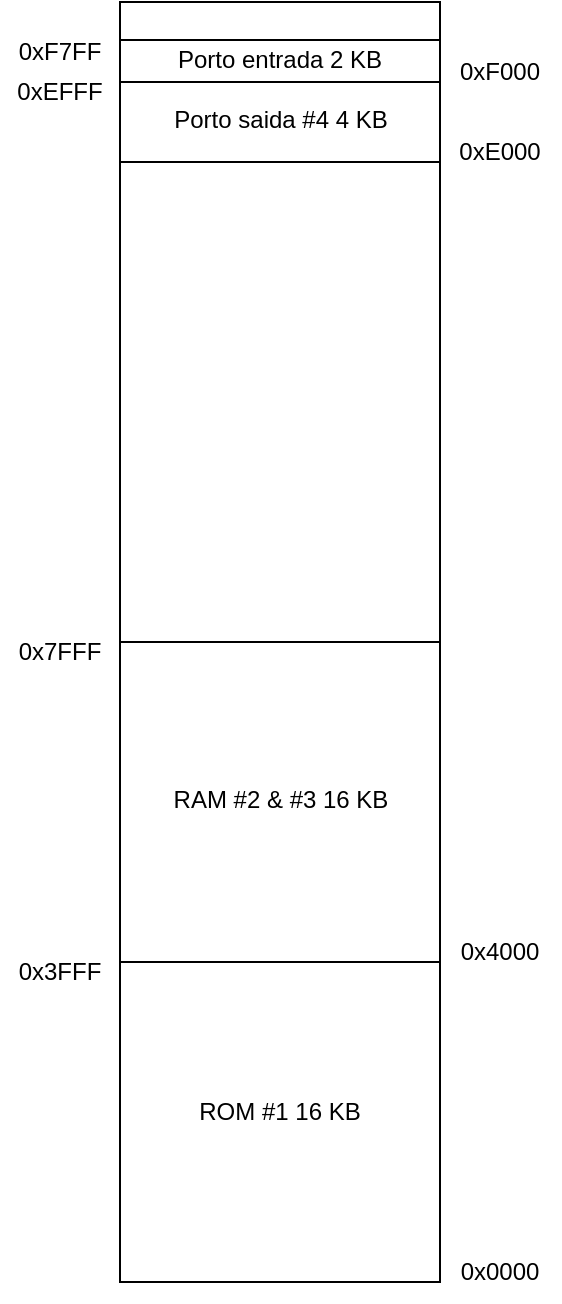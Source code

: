 <mxfile version="21.2.3" type="device">
  <diagram name="Page-1" id="iZ76pAql7kIg5Aoa3DtY">
    <mxGraphModel dx="1035" dy="700" grid="0" gridSize="10" guides="1" tooltips="1" connect="1" arrows="1" fold="1" page="1" pageScale="1" pageWidth="827" pageHeight="1169" math="0" shadow="0">
      <root>
        <mxCell id="0" />
        <mxCell id="1" parent="0" />
        <mxCell id="GYqcjaQNBNezySwSDiw_-1" value="" style="rounded=0;whiteSpace=wrap;html=1;" vertex="1" parent="1">
          <mxGeometry x="320" y="80" width="160" height="640" as="geometry" />
        </mxCell>
        <mxCell id="GYqcjaQNBNezySwSDiw_-2" value="0x0000" style="text;html=1;strokeColor=none;fillColor=none;align=center;verticalAlign=middle;whiteSpace=wrap;rounded=0;" vertex="1" parent="1">
          <mxGeometry x="480" y="700" width="60" height="30" as="geometry" />
        </mxCell>
        <mxCell id="GYqcjaQNBNezySwSDiw_-3" value="" style="endArrow=none;html=1;rounded=0;exitX=1;exitY=0.75;exitDx=0;exitDy=0;entryX=0;entryY=0.75;entryDx=0;entryDy=0;" edge="1" parent="1" source="GYqcjaQNBNezySwSDiw_-1" target="GYqcjaQNBNezySwSDiw_-1">
          <mxGeometry width="50" height="50" relative="1" as="geometry">
            <mxPoint x="460" y="490" as="sourcePoint" />
            <mxPoint x="510" y="440" as="targetPoint" />
          </mxGeometry>
        </mxCell>
        <mxCell id="GYqcjaQNBNezySwSDiw_-4" value="ROM #1 16 KB" style="text;html=1;strokeColor=none;fillColor=none;align=center;verticalAlign=middle;whiteSpace=wrap;rounded=0;" vertex="1" parent="1">
          <mxGeometry x="355" y="620" width="90" height="30" as="geometry" />
        </mxCell>
        <mxCell id="GYqcjaQNBNezySwSDiw_-5" value="0x3FFF" style="text;html=1;strokeColor=none;fillColor=none;align=center;verticalAlign=middle;whiteSpace=wrap;rounded=0;" vertex="1" parent="1">
          <mxGeometry x="260" y="550" width="60" height="30" as="geometry" />
        </mxCell>
        <mxCell id="GYqcjaQNBNezySwSDiw_-8" value="" style="endArrow=none;html=1;rounded=0;entryX=1;entryY=0.5;entryDx=0;entryDy=0;exitX=0;exitY=0.5;exitDx=0;exitDy=0;" edge="1" parent="1" source="GYqcjaQNBNezySwSDiw_-1" target="GYqcjaQNBNezySwSDiw_-1">
          <mxGeometry width="50" height="50" relative="1" as="geometry">
            <mxPoint x="460" y="490" as="sourcePoint" />
            <mxPoint x="510" y="440" as="targetPoint" />
          </mxGeometry>
        </mxCell>
        <mxCell id="GYqcjaQNBNezySwSDiw_-9" value="RAM #2 &amp;amp; #3 16 KB" style="text;html=1;strokeColor=none;fillColor=none;align=center;verticalAlign=middle;whiteSpace=wrap;rounded=0;" vertex="1" parent="1">
          <mxGeometry x="342.5" y="464" width="115" height="30" as="geometry" />
        </mxCell>
        <mxCell id="GYqcjaQNBNezySwSDiw_-10" value="0x4000" style="text;html=1;strokeColor=none;fillColor=none;align=center;verticalAlign=middle;whiteSpace=wrap;rounded=0;" vertex="1" parent="1">
          <mxGeometry x="480" y="540" width="60" height="30" as="geometry" />
        </mxCell>
        <mxCell id="GYqcjaQNBNezySwSDiw_-11" value="0x7FFF" style="text;html=1;strokeColor=none;fillColor=none;align=center;verticalAlign=middle;whiteSpace=wrap;rounded=0;" vertex="1" parent="1">
          <mxGeometry x="260" y="390" width="60" height="30" as="geometry" />
        </mxCell>
        <mxCell id="GYqcjaQNBNezySwSDiw_-12" value="" style="endArrow=none;html=1;rounded=0;" edge="1" parent="1">
          <mxGeometry width="50" height="50" relative="1" as="geometry">
            <mxPoint x="320" y="120" as="sourcePoint" />
            <mxPoint x="480" y="120" as="targetPoint" />
          </mxGeometry>
        </mxCell>
        <mxCell id="GYqcjaQNBNezySwSDiw_-13" value="Porto entrada 2 KB" style="text;html=1;strokeColor=none;fillColor=none;align=center;verticalAlign=middle;whiteSpace=wrap;rounded=0;" vertex="1" parent="1">
          <mxGeometry x="340" y="94" width="120" height="30" as="geometry" />
        </mxCell>
        <mxCell id="GYqcjaQNBNezySwSDiw_-14" value="0xF000" style="text;html=1;strokeColor=none;fillColor=none;align=center;verticalAlign=middle;whiteSpace=wrap;rounded=0;" vertex="1" parent="1">
          <mxGeometry x="480" y="100" width="60" height="30" as="geometry" />
        </mxCell>
        <mxCell id="GYqcjaQNBNezySwSDiw_-15" value="" style="endArrow=none;html=1;rounded=0;" edge="1" parent="1">
          <mxGeometry width="50" height="50" relative="1" as="geometry">
            <mxPoint x="320" y="99" as="sourcePoint" />
            <mxPoint x="480" y="99" as="targetPoint" />
          </mxGeometry>
        </mxCell>
        <mxCell id="GYqcjaQNBNezySwSDiw_-16" value="0xF7FF" style="text;html=1;strokeColor=none;fillColor=none;align=center;verticalAlign=middle;whiteSpace=wrap;rounded=0;" vertex="1" parent="1">
          <mxGeometry x="260" y="90" width="60" height="30" as="geometry" />
        </mxCell>
        <mxCell id="GYqcjaQNBNezySwSDiw_-20" value="" style="endArrow=none;html=1;rounded=0;" edge="1" parent="1">
          <mxGeometry width="50" height="50" relative="1" as="geometry">
            <mxPoint x="320" y="160" as="sourcePoint" />
            <mxPoint x="480" y="160" as="targetPoint" />
          </mxGeometry>
        </mxCell>
        <mxCell id="GYqcjaQNBNezySwSDiw_-21" value="Porto saida #4 4 KB" style="text;html=1;strokeColor=none;fillColor=none;align=center;verticalAlign=middle;whiteSpace=wrap;rounded=0;" vertex="1" parent="1">
          <mxGeometry x="342.5" y="124" width="115" height="30" as="geometry" />
        </mxCell>
        <mxCell id="GYqcjaQNBNezySwSDiw_-22" value="0xE000" style="text;html=1;strokeColor=none;fillColor=none;align=center;verticalAlign=middle;whiteSpace=wrap;rounded=0;" vertex="1" parent="1">
          <mxGeometry x="480" y="140" width="60" height="30" as="geometry" />
        </mxCell>
        <mxCell id="GYqcjaQNBNezySwSDiw_-23" value="0xEFFF" style="text;html=1;strokeColor=none;fillColor=none;align=center;verticalAlign=middle;whiteSpace=wrap;rounded=0;" vertex="1" parent="1">
          <mxGeometry x="260" y="110" width="60" height="30" as="geometry" />
        </mxCell>
      </root>
    </mxGraphModel>
  </diagram>
</mxfile>
